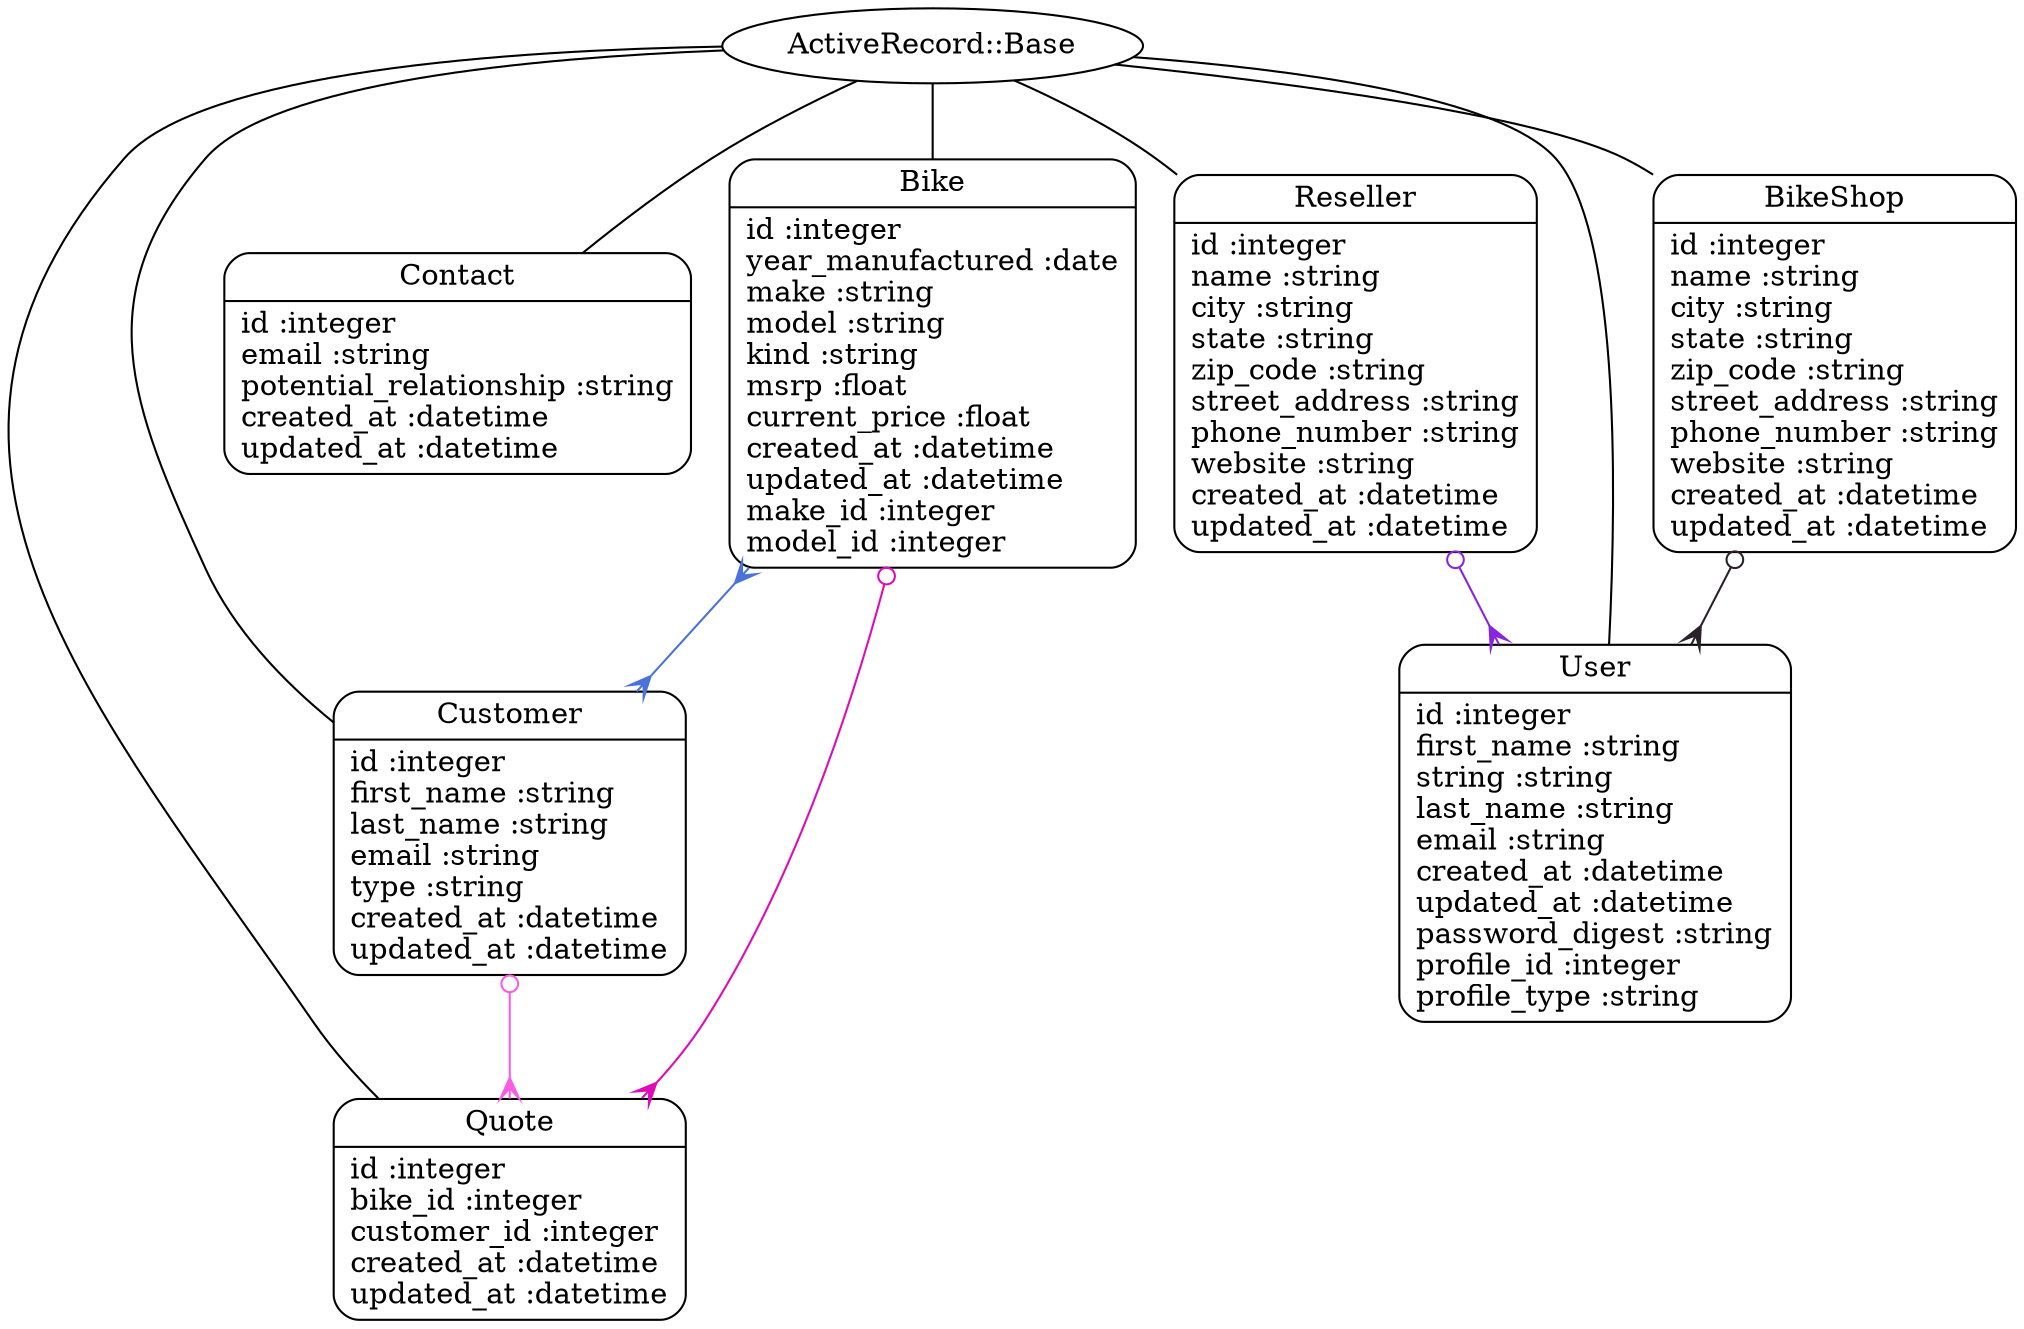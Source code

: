 digraph models_diagram {
	graph[overlap=false, splines=true]
	"Bike" [shape=Mrecord, label="{Bike|id :integer\lyear_manufactured :date\lmake :string\lmodel :string\lkind :string\lmsrp :float\lcurrent_price :float\lcreated_at :datetime\lupdated_at :datetime\lmake_id :integer\lmodel_id :integer\l}"]
	"BikeShop" [shape=Mrecord, label="{BikeShop|id :integer\lname :string\lcity :string\lstate :string\lzip_code :string\lstreet_address :string\lphone_number :string\lwebsite :string\lcreated_at :datetime\lupdated_at :datetime\l}"]
	"Contact" [shape=Mrecord, label="{Contact|id :integer\lemail :string\lpotential_relationship :string\lcreated_at :datetime\lupdated_at :datetime\l}"]
	"Customer" [shape=Mrecord, label="{Customer|id :integer\lfirst_name :string\llast_name :string\lemail :string\ltype :string\lcreated_at :datetime\lupdated_at :datetime\l}"]
	"Quote" [shape=Mrecord, label="{Quote|id :integer\lbike_id :integer\lcustomer_id :integer\lcreated_at :datetime\lupdated_at :datetime\l}"]
	"Reseller" [shape=Mrecord, label="{Reseller|id :integer\lname :string\lcity :string\lstate :string\lzip_code :string\lstreet_address :string\lphone_number :string\lwebsite :string\lcreated_at :datetime\lupdated_at :datetime\l}"]
	"User" [shape=Mrecord, label="{User|id :integer\lfirst_name :string\lstring :string\llast_name :string\lemail :string\lcreated_at :datetime\lupdated_at :datetime\lpassword_digest :string\lprofile_id :integer\lprofile_type :string\l}"]
	"Bike" -> "Quote" [arrowtail=odot, arrowhead=crow, dir=both color="#DD0CB6"]
	"Bike" -> "Customer" [arrowtail=crow, arrowhead=crow, dir=both color="#4973DB"]
	"ActiveRecord::Base" -> "Bike" [label="", arrowhead="none", arrowtail="onormal"]
	"BikeShop" -> "User" [arrowtail=odot, arrowhead=crow, dir=both color="#2B212A"]
	"ActiveRecord::Base" -> "BikeShop" [label="", arrowhead="none", arrowtail="onormal"]
	"ActiveRecord::Base" -> "Contact" [label="", arrowhead="none", arrowtail="onormal"]
	"Customer" -> "Quote" [arrowtail=odot, arrowhead=crow, dir=both color="#FA5DE4"]
	"ActiveRecord::Base" -> "Customer" [label="", arrowhead="none", arrowtail="onormal"]
	"ActiveRecord::Base" -> "Quote" [label="", arrowhead="none", arrowtail="onormal"]
	"Reseller" -> "User" [arrowtail=odot, arrowhead=crow, dir=both color="#8925DE"]
	"ActiveRecord::Base" -> "Reseller" [label="", arrowhead="none", arrowtail="onormal"]
	"ActiveRecord::Base" -> "User" [label="", arrowhead="none", arrowtail="onormal"]
}
